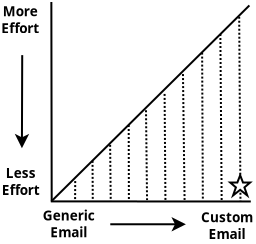 <?xml version="1.0" encoding="UTF-8"?>
<dia:diagram xmlns:dia="http://www.lysator.liu.se/~alla/dia/">
  <dia:layer name="Background" visible="true" active="true">
    <dia:object type="Standard - Line" version="0" id="O0">
      <dia:attribute name="obj_pos">
        <dia:point val="15.099,19.981"/>
      </dia:attribute>
      <dia:attribute name="obj_bb">
        <dia:rectangle val="15.028,10.153;25.034,20.052"/>
      </dia:attribute>
      <dia:attribute name="conn_endpoints">
        <dia:point val="15.099,19.981"/>
        <dia:point val="24.963,10.223"/>
      </dia:attribute>
      <dia:attribute name="numcp">
        <dia:int val="1"/>
      </dia:attribute>
    </dia:object>
    <dia:object type="Standard - Text" version="1" id="O1">
      <dia:attribute name="obj_pos">
        <dia:point val="15.842,21.113"/>
      </dia:attribute>
      <dia:attribute name="obj_bb">
        <dia:rectangle val="15.842,20.518;15.842,21.263"/>
      </dia:attribute>
      <dia:attribute name="text">
        <dia:composite type="text">
          <dia:attribute name="string">
            <dia:string>##</dia:string>
          </dia:attribute>
          <dia:attribute name="font">
            <dia:font family="sans" style="0" name="Helvetica"/>
          </dia:attribute>
          <dia:attribute name="height">
            <dia:real val="0.8"/>
          </dia:attribute>
          <dia:attribute name="pos">
            <dia:point val="15.842,21.113"/>
          </dia:attribute>
          <dia:attribute name="color">
            <dia:color val="#000000"/>
          </dia:attribute>
          <dia:attribute name="alignment">
            <dia:enum val="0"/>
          </dia:attribute>
        </dia:composite>
      </dia:attribute>
      <dia:attribute name="valign">
        <dia:enum val="3"/>
      </dia:attribute>
    </dia:object>
    <dia:object type="Standard - Text" version="1" id="O2">
      <dia:attribute name="obj_pos">
        <dia:point val="15.931,20.97"/>
      </dia:attribute>
      <dia:attribute name="obj_bb">
        <dia:rectangle val="14.467,20.34;17.395,21.977"/>
      </dia:attribute>
      <dia:attribute name="text">
        <dia:composite type="text">
          <dia:attribute name="string">
            <dia:string>#Generic
Email#</dia:string>
          </dia:attribute>
          <dia:attribute name="font">
            <dia:font family="sans" style="80" name="Helvetica-Bold"/>
          </dia:attribute>
          <dia:attribute name="height">
            <dia:real val="0.847"/>
          </dia:attribute>
          <dia:attribute name="pos">
            <dia:point val="15.931,20.97"/>
          </dia:attribute>
          <dia:attribute name="color">
            <dia:color val="#000000"/>
          </dia:attribute>
          <dia:attribute name="alignment">
            <dia:enum val="1"/>
          </dia:attribute>
        </dia:composite>
      </dia:attribute>
      <dia:attribute name="valign">
        <dia:enum val="3"/>
      </dia:attribute>
    </dia:object>
    <dia:object type="Standard - Text" version="1" id="O3">
      <dia:attribute name="obj_pos">
        <dia:point val="23.841,21.058"/>
      </dia:attribute>
      <dia:attribute name="obj_bb">
        <dia:rectangle val="22.402,20.428;25.28,22.065"/>
      </dia:attribute>
      <dia:attribute name="text">
        <dia:composite type="text">
          <dia:attribute name="string">
            <dia:string>#Custom
Email#</dia:string>
          </dia:attribute>
          <dia:attribute name="font">
            <dia:font family="sans" style="80" name="Helvetica-Bold"/>
          </dia:attribute>
          <dia:attribute name="height">
            <dia:real val="0.847"/>
          </dia:attribute>
          <dia:attribute name="pos">
            <dia:point val="23.841,21.058"/>
          </dia:attribute>
          <dia:attribute name="color">
            <dia:color val="#000000"/>
          </dia:attribute>
          <dia:attribute name="alignment">
            <dia:enum val="1"/>
          </dia:attribute>
        </dia:composite>
      </dia:attribute>
      <dia:attribute name="valign">
        <dia:enum val="3"/>
      </dia:attribute>
    </dia:object>
    <dia:object type="Standard - Text" version="1" id="O4">
      <dia:attribute name="obj_pos">
        <dia:point val="13.508,10.762"/>
      </dia:attribute>
      <dia:attribute name="obj_bb">
        <dia:rectangle val="12.419,10.133;14.596,11.769"/>
      </dia:attribute>
      <dia:attribute name="text">
        <dia:composite type="text">
          <dia:attribute name="string">
            <dia:string>#More
Effort#</dia:string>
          </dia:attribute>
          <dia:attribute name="font">
            <dia:font family="sans" style="80" name="Helvetica-Bold"/>
          </dia:attribute>
          <dia:attribute name="height">
            <dia:real val="0.847"/>
          </dia:attribute>
          <dia:attribute name="pos">
            <dia:point val="13.508,10.762"/>
          </dia:attribute>
          <dia:attribute name="color">
            <dia:color val="#000000"/>
          </dia:attribute>
          <dia:attribute name="alignment">
            <dia:enum val="1"/>
          </dia:attribute>
        </dia:composite>
      </dia:attribute>
      <dia:attribute name="valign">
        <dia:enum val="3"/>
      </dia:attribute>
    </dia:object>
    <dia:object type="Standard - Text" version="1" id="O5">
      <dia:attribute name="obj_pos">
        <dia:point val="13.528,18.853"/>
      </dia:attribute>
      <dia:attribute name="obj_bb">
        <dia:rectangle val="12.44,18.223;14.617,19.86"/>
      </dia:attribute>
      <dia:attribute name="text">
        <dia:composite type="text">
          <dia:attribute name="string">
            <dia:string>#Less
Effort#</dia:string>
          </dia:attribute>
          <dia:attribute name="font">
            <dia:font family="sans" style="80" name="Helvetica-Bold"/>
          </dia:attribute>
          <dia:attribute name="height">
            <dia:real val="0.847"/>
          </dia:attribute>
          <dia:attribute name="pos">
            <dia:point val="13.528,18.853"/>
          </dia:attribute>
          <dia:attribute name="color">
            <dia:color val="#000000"/>
          </dia:attribute>
          <dia:attribute name="alignment">
            <dia:enum val="1"/>
          </dia:attribute>
        </dia:composite>
      </dia:attribute>
      <dia:attribute name="valign">
        <dia:enum val="3"/>
      </dia:attribute>
    </dia:object>
    <dia:object type="Standard - Line" version="0" id="O6">
      <dia:attribute name="obj_pos">
        <dia:point val="18.008,21.163"/>
      </dia:attribute>
      <dia:attribute name="obj_bb">
        <dia:rectangle val="17.957,20.803;21.9,21.526"/>
      </dia:attribute>
      <dia:attribute name="conn_endpoints">
        <dia:point val="18.008,21.163"/>
        <dia:point val="21.788,21.165"/>
      </dia:attribute>
      <dia:attribute name="numcp">
        <dia:int val="1"/>
      </dia:attribute>
      <dia:attribute name="end_arrow">
        <dia:enum val="22"/>
      </dia:attribute>
      <dia:attribute name="end_arrow_length">
        <dia:real val="0.5"/>
      </dia:attribute>
      <dia:attribute name="end_arrow_width">
        <dia:real val="0.5"/>
      </dia:attribute>
    </dia:object>
    <dia:object type="Standard - Line" version="0" id="O7">
      <dia:attribute name="obj_pos">
        <dia:point val="13.59,17.363"/>
      </dia:attribute>
      <dia:attribute name="obj_bb">
        <dia:rectangle val="13.23,12.659;13.954,17.413"/>
      </dia:attribute>
      <dia:attribute name="conn_endpoints">
        <dia:point val="13.59,17.363"/>
        <dia:point val="13.605,12.709"/>
      </dia:attribute>
      <dia:attribute name="numcp">
        <dia:int val="1"/>
      </dia:attribute>
      <dia:attribute name="start_arrow">
        <dia:enum val="22"/>
      </dia:attribute>
      <dia:attribute name="start_arrow_length">
        <dia:real val="0.5"/>
      </dia:attribute>
      <dia:attribute name="start_arrow_width">
        <dia:real val="0.5"/>
      </dia:attribute>
    </dia:object>
    <dia:object type="Standard - Line" version="0" id="O8">
      <dia:attribute name="obj_pos">
        <dia:point val="18.001,17.193"/>
      </dia:attribute>
      <dia:attribute name="obj_bb">
        <dia:rectangle val="17.95,17.143;18.081,20.046"/>
      </dia:attribute>
      <dia:attribute name="conn_endpoints">
        <dia:point val="18.001,17.193"/>
        <dia:point val="18.03,19.996"/>
      </dia:attribute>
      <dia:attribute name="numcp">
        <dia:int val="1"/>
      </dia:attribute>
      <dia:attribute name="line_style">
        <dia:enum val="4"/>
      </dia:attribute>
    </dia:object>
    <dia:object type="Standard - Line" version="0" id="O9">
      <dia:attribute name="obj_pos">
        <dia:point val="16.255,19.003"/>
      </dia:attribute>
      <dia:attribute name="obj_bb">
        <dia:rectangle val="16.199,18.953;16.305,19.973"/>
      </dia:attribute>
      <dia:attribute name="conn_endpoints">
        <dia:point val="16.255,19.003"/>
        <dia:point val="16.249,19.923"/>
      </dia:attribute>
      <dia:attribute name="numcp">
        <dia:int val="1"/>
      </dia:attribute>
      <dia:attribute name="line_style">
        <dia:enum val="4"/>
      </dia:attribute>
    </dia:object>
    <dia:object type="Standard - Line" version="0" id="O10">
      <dia:attribute name="obj_pos">
        <dia:point val="17.12,17.994"/>
      </dia:attribute>
      <dia:attribute name="obj_bb">
        <dia:rectangle val="17.07,17.944;17.182,19.965"/>
      </dia:attribute>
      <dia:attribute name="conn_endpoints">
        <dia:point val="17.12,17.994"/>
        <dia:point val="17.132,19.914"/>
      </dia:attribute>
      <dia:attribute name="numcp">
        <dia:int val="1"/>
      </dia:attribute>
      <dia:attribute name="line_style">
        <dia:enum val="4"/>
      </dia:attribute>
    </dia:object>
    <dia:object type="Standard - Line" version="0" id="O11">
      <dia:attribute name="obj_pos">
        <dia:point val="19.794,15.464"/>
      </dia:attribute>
      <dia:attribute name="obj_bb">
        <dia:rectangle val="19.744,15.413;19.898,20.004"/>
      </dia:attribute>
      <dia:attribute name="conn_endpoints">
        <dia:point val="19.794,15.464"/>
        <dia:point val="19.847,19.953"/>
      </dia:attribute>
      <dia:attribute name="numcp">
        <dia:int val="1"/>
      </dia:attribute>
      <dia:attribute name="line_style">
        <dia:enum val="4"/>
      </dia:attribute>
    </dia:object>
    <dia:object type="Standard - Line" version="0" id="O12">
      <dia:attribute name="obj_pos">
        <dia:point val="20.724,14.647"/>
      </dia:attribute>
      <dia:attribute name="obj_bb">
        <dia:rectangle val="20.674,14.597;20.816,20.075"/>
      </dia:attribute>
      <dia:attribute name="conn_endpoints">
        <dia:point val="20.724,14.647"/>
        <dia:point val="20.766,20.025"/>
      </dia:attribute>
      <dia:attribute name="numcp">
        <dia:int val="1"/>
      </dia:attribute>
      <dia:attribute name="line_style">
        <dia:enum val="4"/>
      </dia:attribute>
    </dia:object>
    <dia:object type="Standard - Line" version="0" id="O13">
      <dia:attribute name="obj_pos">
        <dia:point val="18.929,16.201"/>
      </dia:attribute>
      <dia:attribute name="obj_bb">
        <dia:rectangle val="18.879,16.15;18.989,20.066"/>
      </dia:attribute>
      <dia:attribute name="conn_endpoints">
        <dia:point val="18.929,16.201"/>
        <dia:point val="18.939,20.016"/>
      </dia:attribute>
      <dia:attribute name="numcp">
        <dia:int val="1"/>
      </dia:attribute>
      <dia:attribute name="line_style">
        <dia:enum val="4"/>
      </dia:attribute>
    </dia:object>
    <dia:object type="Standard - Line" version="0" id="O14">
      <dia:attribute name="obj_pos">
        <dia:point val="21.643,13.654"/>
      </dia:attribute>
      <dia:attribute name="obj_bb">
        <dia:rectangle val="21.593,13.604;21.774,19.998"/>
      </dia:attribute>
      <dia:attribute name="conn_endpoints">
        <dia:point val="21.643,13.654"/>
        <dia:point val="21.723,19.948"/>
      </dia:attribute>
      <dia:attribute name="numcp">
        <dia:int val="1"/>
      </dia:attribute>
      <dia:attribute name="line_style">
        <dia:enum val="4"/>
      </dia:attribute>
    </dia:object>
    <dia:object type="Standard - Line" version="0" id="O15">
      <dia:attribute name="obj_pos">
        <dia:point val="22.601,12.581"/>
      </dia:attribute>
      <dia:attribute name="obj_bb">
        <dia:rectangle val="22.55,12.531;22.686,20.0"/>
      </dia:attribute>
      <dia:attribute name="conn_endpoints">
        <dia:point val="22.601,12.581"/>
        <dia:point val="22.636,19.95"/>
      </dia:attribute>
      <dia:attribute name="numcp">
        <dia:int val="1"/>
      </dia:attribute>
      <dia:attribute name="line_style">
        <dia:enum val="4"/>
      </dia:attribute>
    </dia:object>
    <dia:object type="Standard - Line" version="0" id="O16">
      <dia:attribute name="obj_pos">
        <dia:point val="23.513,11.652"/>
      </dia:attribute>
      <dia:attribute name="obj_bb">
        <dia:rectangle val="23.463,11.602;23.628,20.078"/>
      </dia:attribute>
      <dia:attribute name="conn_endpoints">
        <dia:point val="23.513,11.652"/>
        <dia:point val="23.577,20.028"/>
      </dia:attribute>
      <dia:attribute name="numcp">
        <dia:int val="1"/>
      </dia:attribute>
      <dia:attribute name="line_style">
        <dia:enum val="4"/>
      </dia:attribute>
    </dia:object>
    <dia:object type="Standard - Line" version="0" id="O17">
      <dia:attribute name="obj_pos">
        <dia:point val="24.454,10.788"/>
      </dia:attribute>
      <dia:attribute name="obj_bb">
        <dia:rectangle val="24.404,10.737;24.569,20.094"/>
      </dia:attribute>
      <dia:attribute name="conn_endpoints">
        <dia:point val="24.454,10.788"/>
        <dia:point val="24.518,20.044"/>
      </dia:attribute>
      <dia:attribute name="numcp">
        <dia:int val="1"/>
      </dia:attribute>
      <dia:attribute name="line_style">
        <dia:enum val="4"/>
      </dia:attribute>
    </dia:object>
    <dia:object type="Geometric - Five Point Star" version="1" id="O18">
      <dia:attribute name="obj_pos">
        <dia:point val="24.006,18.715"/>
      </dia:attribute>
      <dia:attribute name="obj_bb">
        <dia:rectangle val="23.87,18.577;25.134,19.871"/>
      </dia:attribute>
      <dia:attribute name="meta">
        <dia:composite type="dict"/>
      </dia:attribute>
      <dia:attribute name="elem_corner">
        <dia:point val="24.006,18.715"/>
      </dia:attribute>
      <dia:attribute name="elem_width">
        <dia:real val="0.993"/>
      </dia:attribute>
      <dia:attribute name="elem_height">
        <dia:real val="1.009"/>
      </dia:attribute>
      <dia:attribute name="line_width">
        <dia:real val="0.1"/>
      </dia:attribute>
      <dia:attribute name="line_colour">
        <dia:color val="#000000"/>
      </dia:attribute>
      <dia:attribute name="fill_colour">
        <dia:color val="#ffffff"/>
      </dia:attribute>
      <dia:attribute name="show_background">
        <dia:boolean val="true"/>
      </dia:attribute>
      <dia:attribute name="line_style">
        <dia:enum val="0"/>
        <dia:real val="1"/>
      </dia:attribute>
      <dia:attribute name="flip_horizontal">
        <dia:boolean val="false"/>
      </dia:attribute>
      <dia:attribute name="flip_vertical">
        <dia:boolean val="false"/>
      </dia:attribute>
      <dia:attribute name="subscale">
        <dia:real val="1"/>
      </dia:attribute>
    </dia:object>
    <dia:group>
      <dia:object type="Standard - Line" version="0" id="O19">
        <dia:attribute name="obj_pos">
          <dia:point val="15.035,20.02"/>
        </dia:attribute>
        <dia:attribute name="obj_bb">
          <dia:rectangle val="14.985,19.97;25.084,20.076"/>
        </dia:attribute>
        <dia:attribute name="conn_endpoints">
          <dia:point val="15.035,20.02"/>
          <dia:point val="25.034,20.026"/>
        </dia:attribute>
        <dia:attribute name="numcp">
          <dia:int val="1"/>
        </dia:attribute>
      </dia:object>
      <dia:object type="Standard - Line" version="0" id="O20">
        <dia:attribute name="obj_pos">
          <dia:point val="15.079,20.02"/>
        </dia:attribute>
        <dia:attribute name="obj_bb">
          <dia:rectangle val="15.012,10.001;15.129,20.07"/>
        </dia:attribute>
        <dia:attribute name="conn_endpoints">
          <dia:point val="15.079,20.02"/>
          <dia:point val="15.062,10.051"/>
        </dia:attribute>
        <dia:attribute name="numcp">
          <dia:int val="1"/>
        </dia:attribute>
      </dia:object>
    </dia:group>
  </dia:layer>
</dia:diagram>
